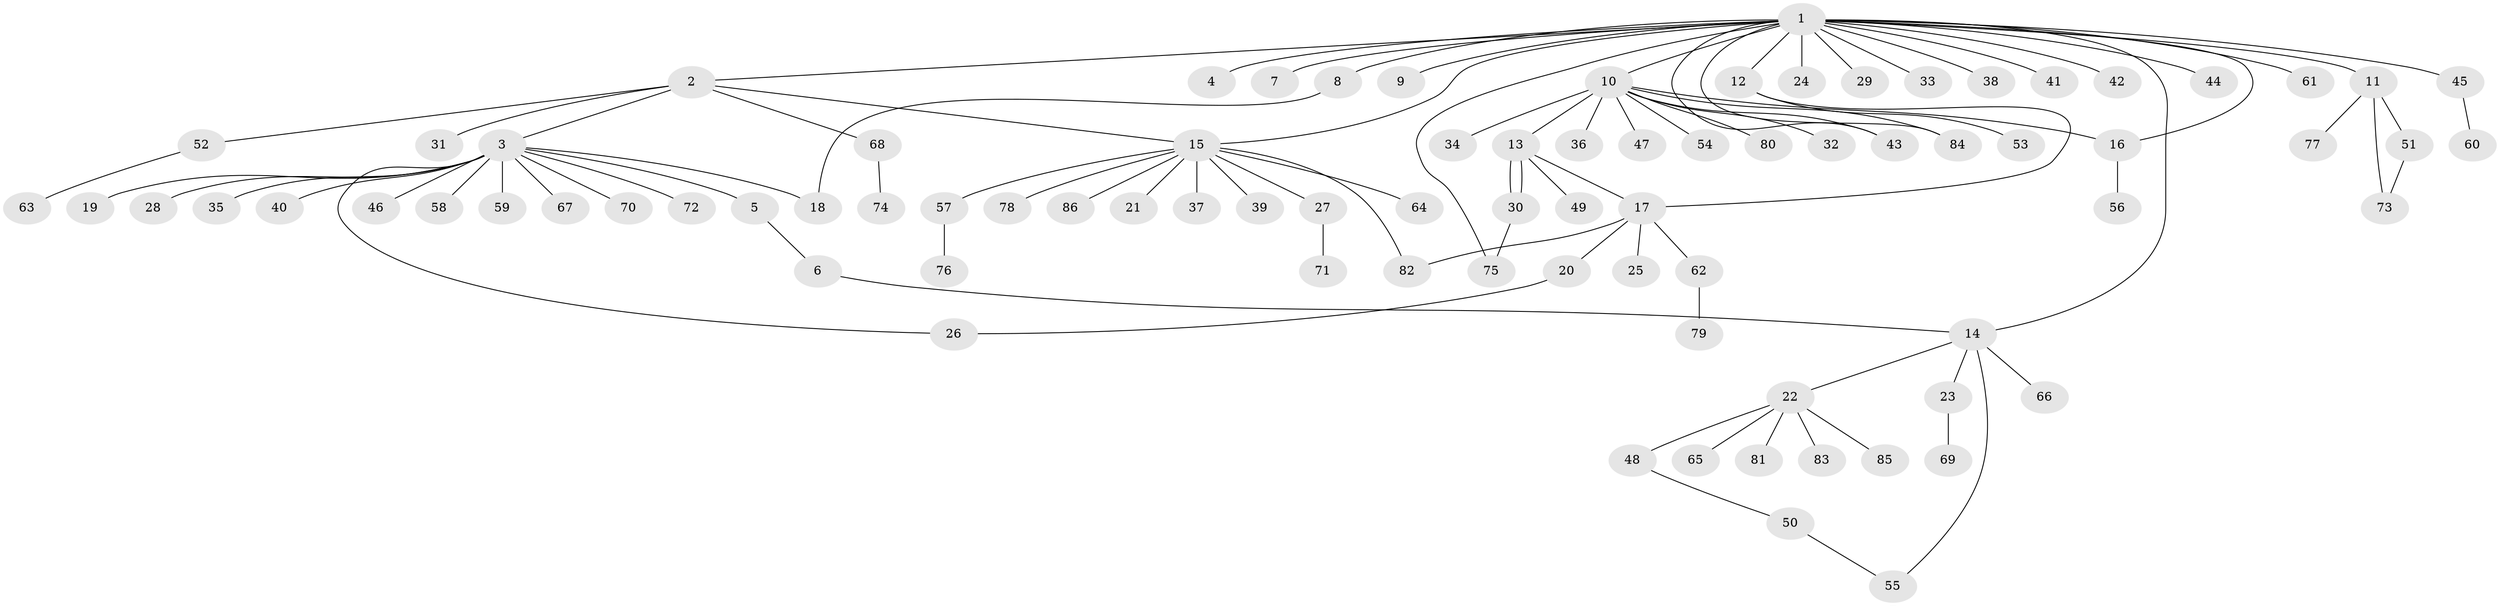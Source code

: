 // coarse degree distribution, {1: 0.88, 2: 0.04, 14: 0.04, 10: 0.04}
// Generated by graph-tools (version 1.1) at 2025/50/03/04/25 21:50:40]
// undirected, 86 vertices, 98 edges
graph export_dot {
graph [start="1"]
  node [color=gray90,style=filled];
  1;
  2;
  3;
  4;
  5;
  6;
  7;
  8;
  9;
  10;
  11;
  12;
  13;
  14;
  15;
  16;
  17;
  18;
  19;
  20;
  21;
  22;
  23;
  24;
  25;
  26;
  27;
  28;
  29;
  30;
  31;
  32;
  33;
  34;
  35;
  36;
  37;
  38;
  39;
  40;
  41;
  42;
  43;
  44;
  45;
  46;
  47;
  48;
  49;
  50;
  51;
  52;
  53;
  54;
  55;
  56;
  57;
  58;
  59;
  60;
  61;
  62;
  63;
  64;
  65;
  66;
  67;
  68;
  69;
  70;
  71;
  72;
  73;
  74;
  75;
  76;
  77;
  78;
  79;
  80;
  81;
  82;
  83;
  84;
  85;
  86;
  1 -- 2;
  1 -- 4;
  1 -- 7;
  1 -- 8;
  1 -- 9;
  1 -- 10;
  1 -- 11;
  1 -- 12;
  1 -- 14;
  1 -- 15;
  1 -- 16;
  1 -- 24;
  1 -- 29;
  1 -- 33;
  1 -- 38;
  1 -- 41;
  1 -- 42;
  1 -- 43;
  1 -- 44;
  1 -- 45;
  1 -- 61;
  1 -- 75;
  1 -- 84;
  2 -- 3;
  2 -- 15;
  2 -- 31;
  2 -- 52;
  2 -- 68;
  3 -- 5;
  3 -- 18;
  3 -- 19;
  3 -- 26;
  3 -- 28;
  3 -- 35;
  3 -- 40;
  3 -- 46;
  3 -- 58;
  3 -- 59;
  3 -- 67;
  3 -- 70;
  3 -- 72;
  5 -- 6;
  6 -- 14;
  8 -- 18;
  10 -- 13;
  10 -- 16;
  10 -- 32;
  10 -- 34;
  10 -- 36;
  10 -- 43;
  10 -- 47;
  10 -- 54;
  10 -- 80;
  10 -- 84;
  11 -- 51;
  11 -- 73;
  11 -- 77;
  12 -- 17;
  12 -- 53;
  13 -- 17;
  13 -- 30;
  13 -- 30;
  13 -- 49;
  14 -- 22;
  14 -- 23;
  14 -- 55;
  14 -- 66;
  15 -- 21;
  15 -- 27;
  15 -- 37;
  15 -- 39;
  15 -- 57;
  15 -- 64;
  15 -- 78;
  15 -- 82;
  15 -- 86;
  16 -- 56;
  17 -- 20;
  17 -- 25;
  17 -- 62;
  17 -- 82;
  20 -- 26;
  22 -- 48;
  22 -- 65;
  22 -- 81;
  22 -- 83;
  22 -- 85;
  23 -- 69;
  27 -- 71;
  30 -- 75;
  45 -- 60;
  48 -- 50;
  50 -- 55;
  51 -- 73;
  52 -- 63;
  57 -- 76;
  62 -- 79;
  68 -- 74;
}
